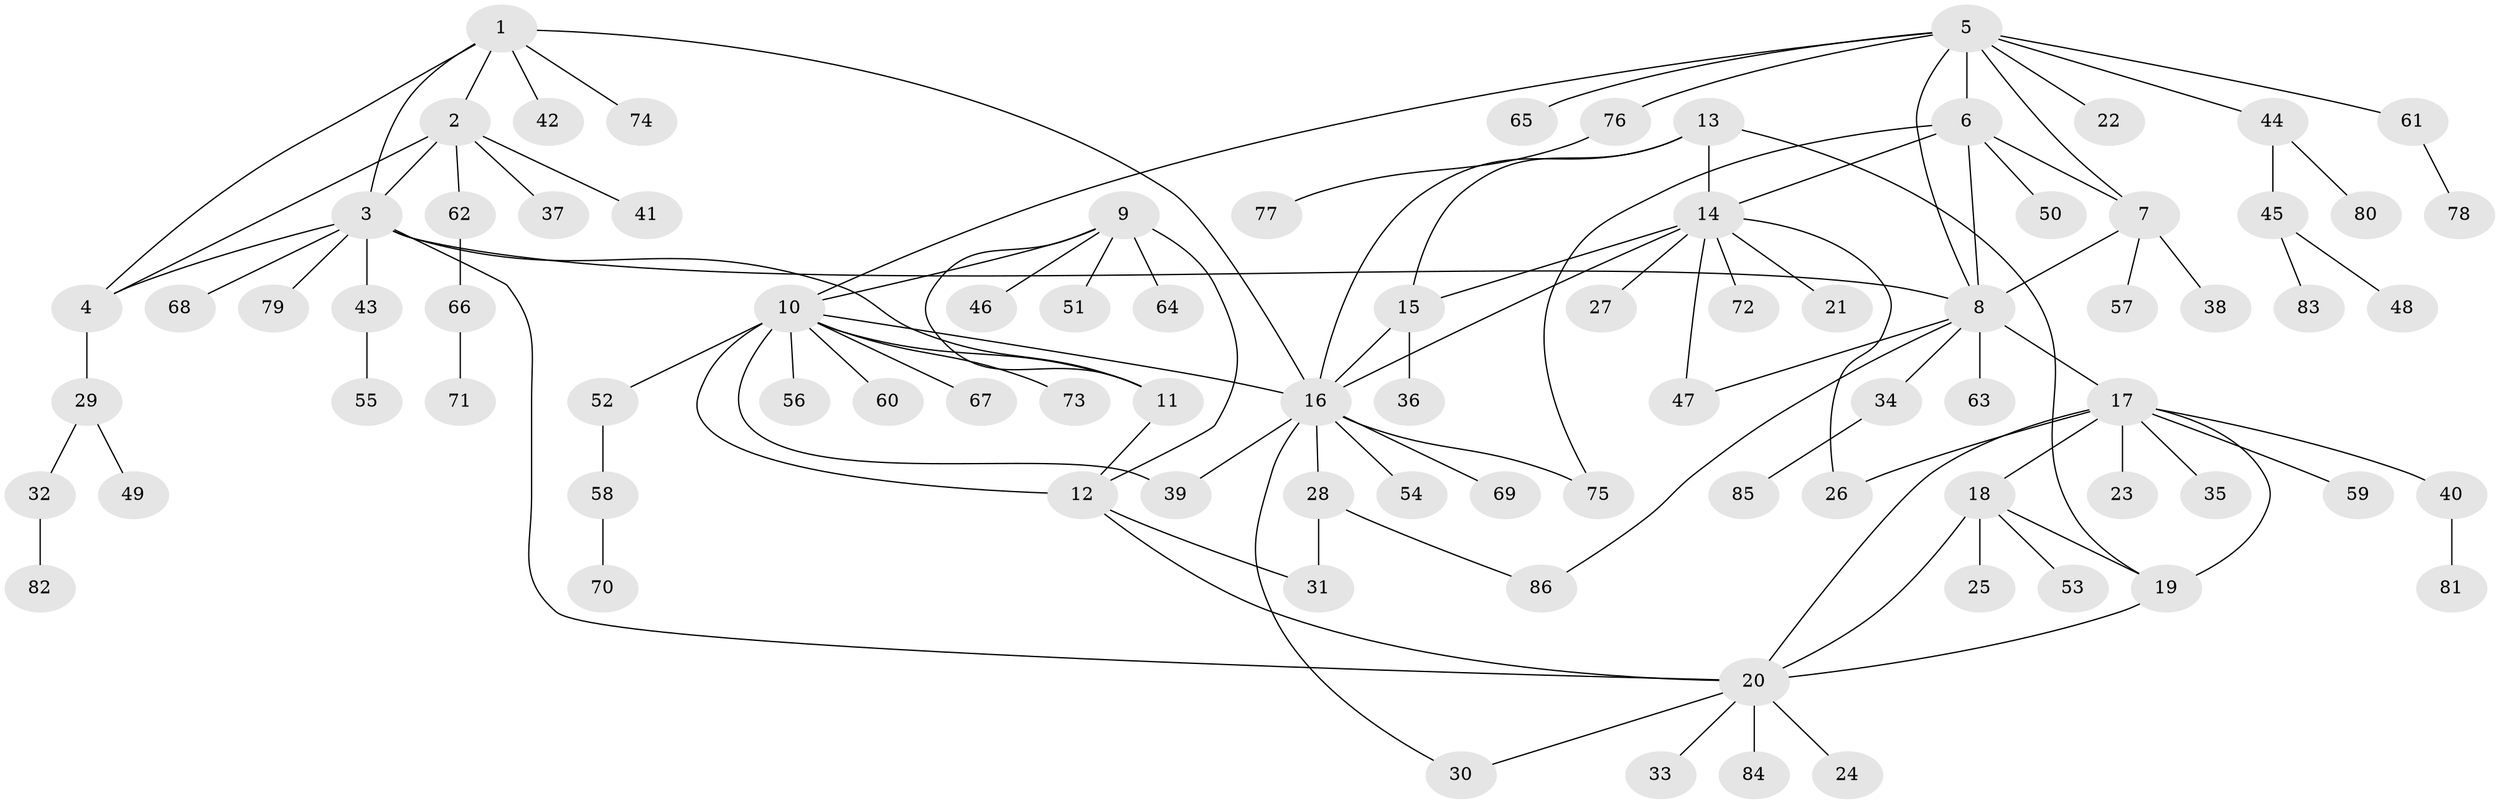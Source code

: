 // Generated by graph-tools (version 1.1) at 2025/02/03/09/25 03:02:47]
// undirected, 86 vertices, 113 edges
graph export_dot {
graph [start="1"]
  node [color=gray90,style=filled];
  1;
  2;
  3;
  4;
  5;
  6;
  7;
  8;
  9;
  10;
  11;
  12;
  13;
  14;
  15;
  16;
  17;
  18;
  19;
  20;
  21;
  22;
  23;
  24;
  25;
  26;
  27;
  28;
  29;
  30;
  31;
  32;
  33;
  34;
  35;
  36;
  37;
  38;
  39;
  40;
  41;
  42;
  43;
  44;
  45;
  46;
  47;
  48;
  49;
  50;
  51;
  52;
  53;
  54;
  55;
  56;
  57;
  58;
  59;
  60;
  61;
  62;
  63;
  64;
  65;
  66;
  67;
  68;
  69;
  70;
  71;
  72;
  73;
  74;
  75;
  76;
  77;
  78;
  79;
  80;
  81;
  82;
  83;
  84;
  85;
  86;
  1 -- 2;
  1 -- 3;
  1 -- 4;
  1 -- 16;
  1 -- 42;
  1 -- 74;
  2 -- 3;
  2 -- 4;
  2 -- 37;
  2 -- 41;
  2 -- 62;
  3 -- 4;
  3 -- 8;
  3 -- 11;
  3 -- 20;
  3 -- 43;
  3 -- 68;
  3 -- 79;
  4 -- 29;
  5 -- 6;
  5 -- 7;
  5 -- 8;
  5 -- 10;
  5 -- 22;
  5 -- 44;
  5 -- 61;
  5 -- 65;
  5 -- 76;
  6 -- 7;
  6 -- 8;
  6 -- 14;
  6 -- 50;
  6 -- 75;
  7 -- 8;
  7 -- 38;
  7 -- 57;
  8 -- 17;
  8 -- 34;
  8 -- 47;
  8 -- 63;
  8 -- 86;
  9 -- 10;
  9 -- 11;
  9 -- 12;
  9 -- 46;
  9 -- 51;
  9 -- 64;
  10 -- 11;
  10 -- 12;
  10 -- 16;
  10 -- 39;
  10 -- 52;
  10 -- 56;
  10 -- 60;
  10 -- 67;
  10 -- 73;
  11 -- 12;
  12 -- 20;
  12 -- 31;
  13 -- 14;
  13 -- 15;
  13 -- 16;
  13 -- 19;
  14 -- 15;
  14 -- 16;
  14 -- 21;
  14 -- 26;
  14 -- 27;
  14 -- 47;
  14 -- 72;
  15 -- 16;
  15 -- 36;
  16 -- 28;
  16 -- 30;
  16 -- 39;
  16 -- 54;
  16 -- 69;
  16 -- 75;
  17 -- 18;
  17 -- 19;
  17 -- 20;
  17 -- 23;
  17 -- 26;
  17 -- 35;
  17 -- 40;
  17 -- 59;
  18 -- 19;
  18 -- 20;
  18 -- 25;
  18 -- 53;
  19 -- 20;
  20 -- 24;
  20 -- 30;
  20 -- 33;
  20 -- 84;
  28 -- 31;
  28 -- 86;
  29 -- 32;
  29 -- 49;
  32 -- 82;
  34 -- 85;
  40 -- 81;
  43 -- 55;
  44 -- 45;
  44 -- 80;
  45 -- 48;
  45 -- 83;
  52 -- 58;
  58 -- 70;
  61 -- 78;
  62 -- 66;
  66 -- 71;
  76 -- 77;
}
